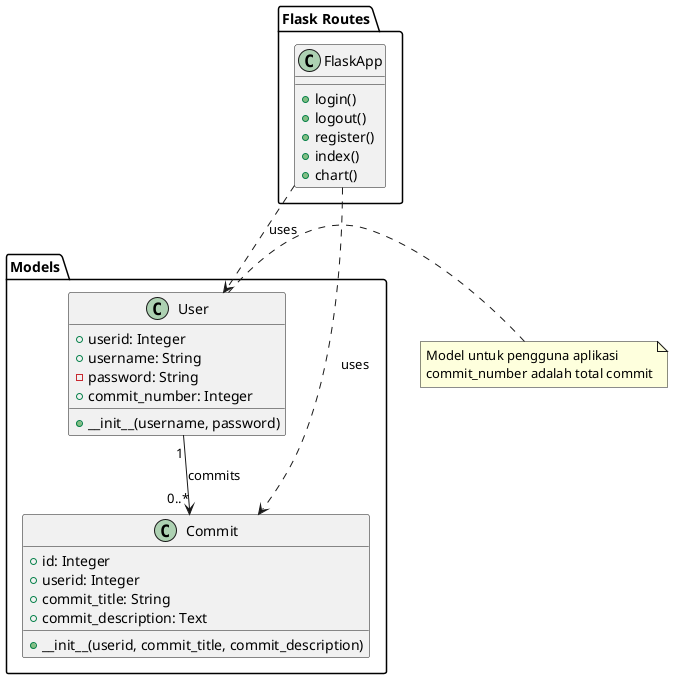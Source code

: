 @startuml

package "Models" {
  class User {
    +userid: Integer
    +username: String
    -password: String
    +commit_number: Integer
    +__init__(username, password)
  }

  class Commit {
    +id: Integer
    +userid: Integer
    +commit_title: String
    +commit_description: Text
    +__init__(userid, commit_title, commit_description)
  }

  User "1" --> "0..*" Commit : commits
}

package "Flask Routes" {
  class FlaskApp {
    +login()
    +logout()
    +register()
    +index()
    +chart()
  }
}

FlaskApp ..> User : uses
FlaskApp ..> Commit : uses

note right of User
  Model untuk pengguna aplikasi
  commit_number adalah total commit
end note

@enduml

